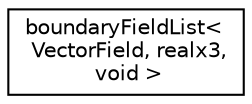 digraph "Graphical Class Hierarchy"
{
 // LATEX_PDF_SIZE
  edge [fontname="Helvetica",fontsize="10",labelfontname="Helvetica",labelfontsize="10"];
  node [fontname="Helvetica",fontsize="10",shape=record];
  rankdir="LR";
  Node0 [label="boundaryFieldList\<\l VectorField, realx3,\l void \>",height=0.2,width=0.4,color="black", fillcolor="white", style="filled",URL="$classpFlow_1_1boundaryFieldList.html",tooltip=" "];
}
